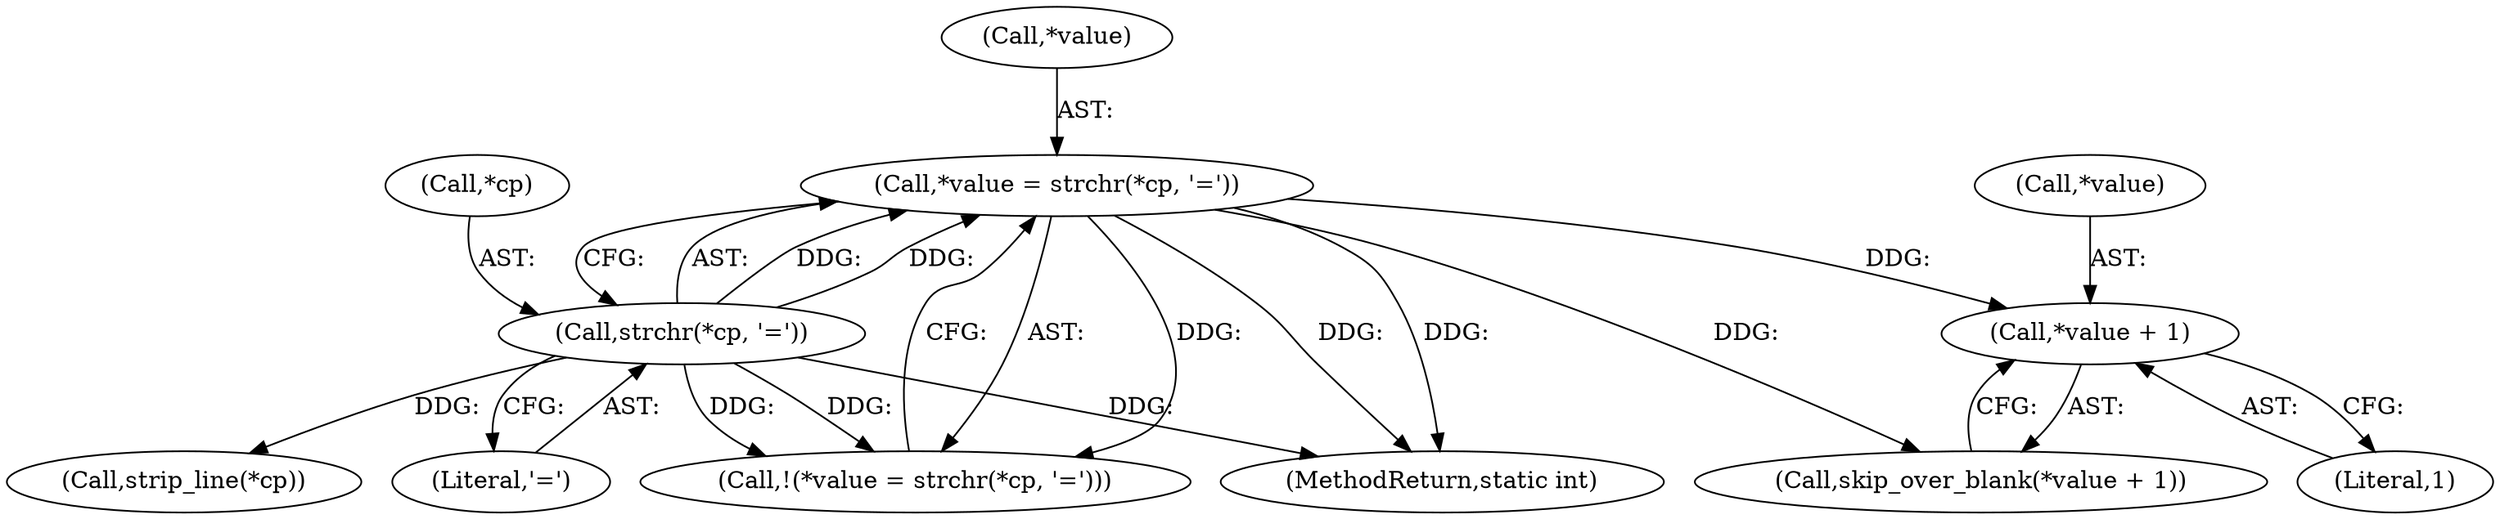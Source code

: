 digraph "0_util-linux_89e90ae7b2826110ea28c1c0eb8e7c56c3907bdc@pointer" {
"1000145" [label="(Call,*value + 1)"];
"1000121" [label="(Call,*value = strchr(*cp, '='))"];
"1000124" [label="(Call,strchr(*cp, '='))"];
"1000144" [label="(Call,skip_over_blank(*value + 1))"];
"1000253" [label="(MethodReturn,static int)"];
"1000138" [label="(Call,strip_line(*cp))"];
"1000127" [label="(Literal,'=')"];
"1000120" [label="(Call,!(*value = strchr(*cp, '=')))"];
"1000125" [label="(Call,*cp)"];
"1000121" [label="(Call,*value = strchr(*cp, '='))"];
"1000124" [label="(Call,strchr(*cp, '='))"];
"1000146" [label="(Call,*value)"];
"1000148" [label="(Literal,1)"];
"1000145" [label="(Call,*value + 1)"];
"1000122" [label="(Call,*value)"];
"1000145" -> "1000144"  [label="AST: "];
"1000145" -> "1000148"  [label="CFG: "];
"1000146" -> "1000145"  [label="AST: "];
"1000148" -> "1000145"  [label="AST: "];
"1000144" -> "1000145"  [label="CFG: "];
"1000121" -> "1000145"  [label="DDG: "];
"1000121" -> "1000120"  [label="AST: "];
"1000121" -> "1000124"  [label="CFG: "];
"1000122" -> "1000121"  [label="AST: "];
"1000124" -> "1000121"  [label="AST: "];
"1000120" -> "1000121"  [label="CFG: "];
"1000121" -> "1000253"  [label="DDG: "];
"1000121" -> "1000253"  [label="DDG: "];
"1000121" -> "1000120"  [label="DDG: "];
"1000124" -> "1000121"  [label="DDG: "];
"1000124" -> "1000121"  [label="DDG: "];
"1000121" -> "1000144"  [label="DDG: "];
"1000124" -> "1000127"  [label="CFG: "];
"1000125" -> "1000124"  [label="AST: "];
"1000127" -> "1000124"  [label="AST: "];
"1000124" -> "1000253"  [label="DDG: "];
"1000124" -> "1000120"  [label="DDG: "];
"1000124" -> "1000120"  [label="DDG: "];
"1000124" -> "1000138"  [label="DDG: "];
}
